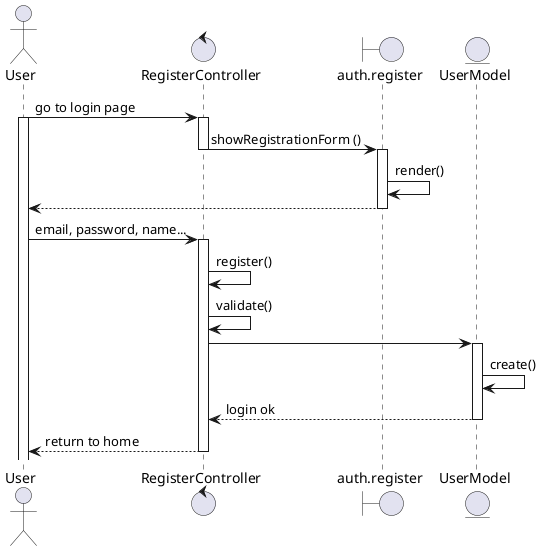 @startuml
actor User
control RegisterController
boundary auth.register
entity UserModel

User -> RegisterController : go to login page
activate User
activate RegisterController
RegisterController -> auth.register:showRegistrationForm ()
deactivate RegisterController
activate auth.register
auth.register -> auth.register:render()
auth.register --> User
deactivate auth.register
User -> RegisterController: email, password, name...
activate RegisterController
RegisterController -> RegisterController : register()
RegisterController -> RegisterController : validate()
RegisterController -> UserModel
activate UserModel
UserModel->UserModel:create()
UserModel --> RegisterController : login ok
deactivate UserModel
RegisterController --> User: return to home
deactivate RegisterController

@enduml